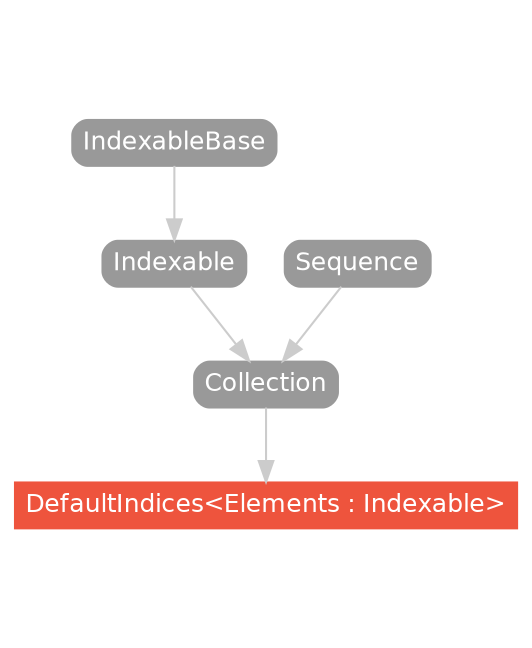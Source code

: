 strict digraph "DefaultIndices<Elements : Indexable> - Type Hierarchy - SwiftDoc.org" {
    pad="0.1,0.8"
    node [shape=box, style="filled,rounded", color="#999999", fillcolor="#999999", fontcolor=white, fontname=Helvetica, fontnames="Helvetica,sansserif", fontsize=12, margin="0.07,0.05", height="0.3"]
    edge [color="#cccccc"]
    "Collection" [URL="/protocol/Collection/hierarchy/"]
    "DefaultIndices<Elements : Indexable>" [URL="/type/DefaultIndices/", style="filled", fillcolor="#ee543d", color="#ee543d"]
    "Indexable" [URL="/protocol/Indexable/hierarchy/"]
    "IndexableBase" [URL="/protocol/IndexableBase/hierarchy/"]
    "Sequence" [URL="/protocol/Sequence/hierarchy/"]    "Collection" -> "DefaultIndices<Elements : Indexable>"
    "Indexable" -> "Collection"
    "Sequence" -> "Collection"
    "IndexableBase" -> "Indexable"
    subgraph Types {
        rank = max; "DefaultIndices<Elements : Indexable>";
    }
}